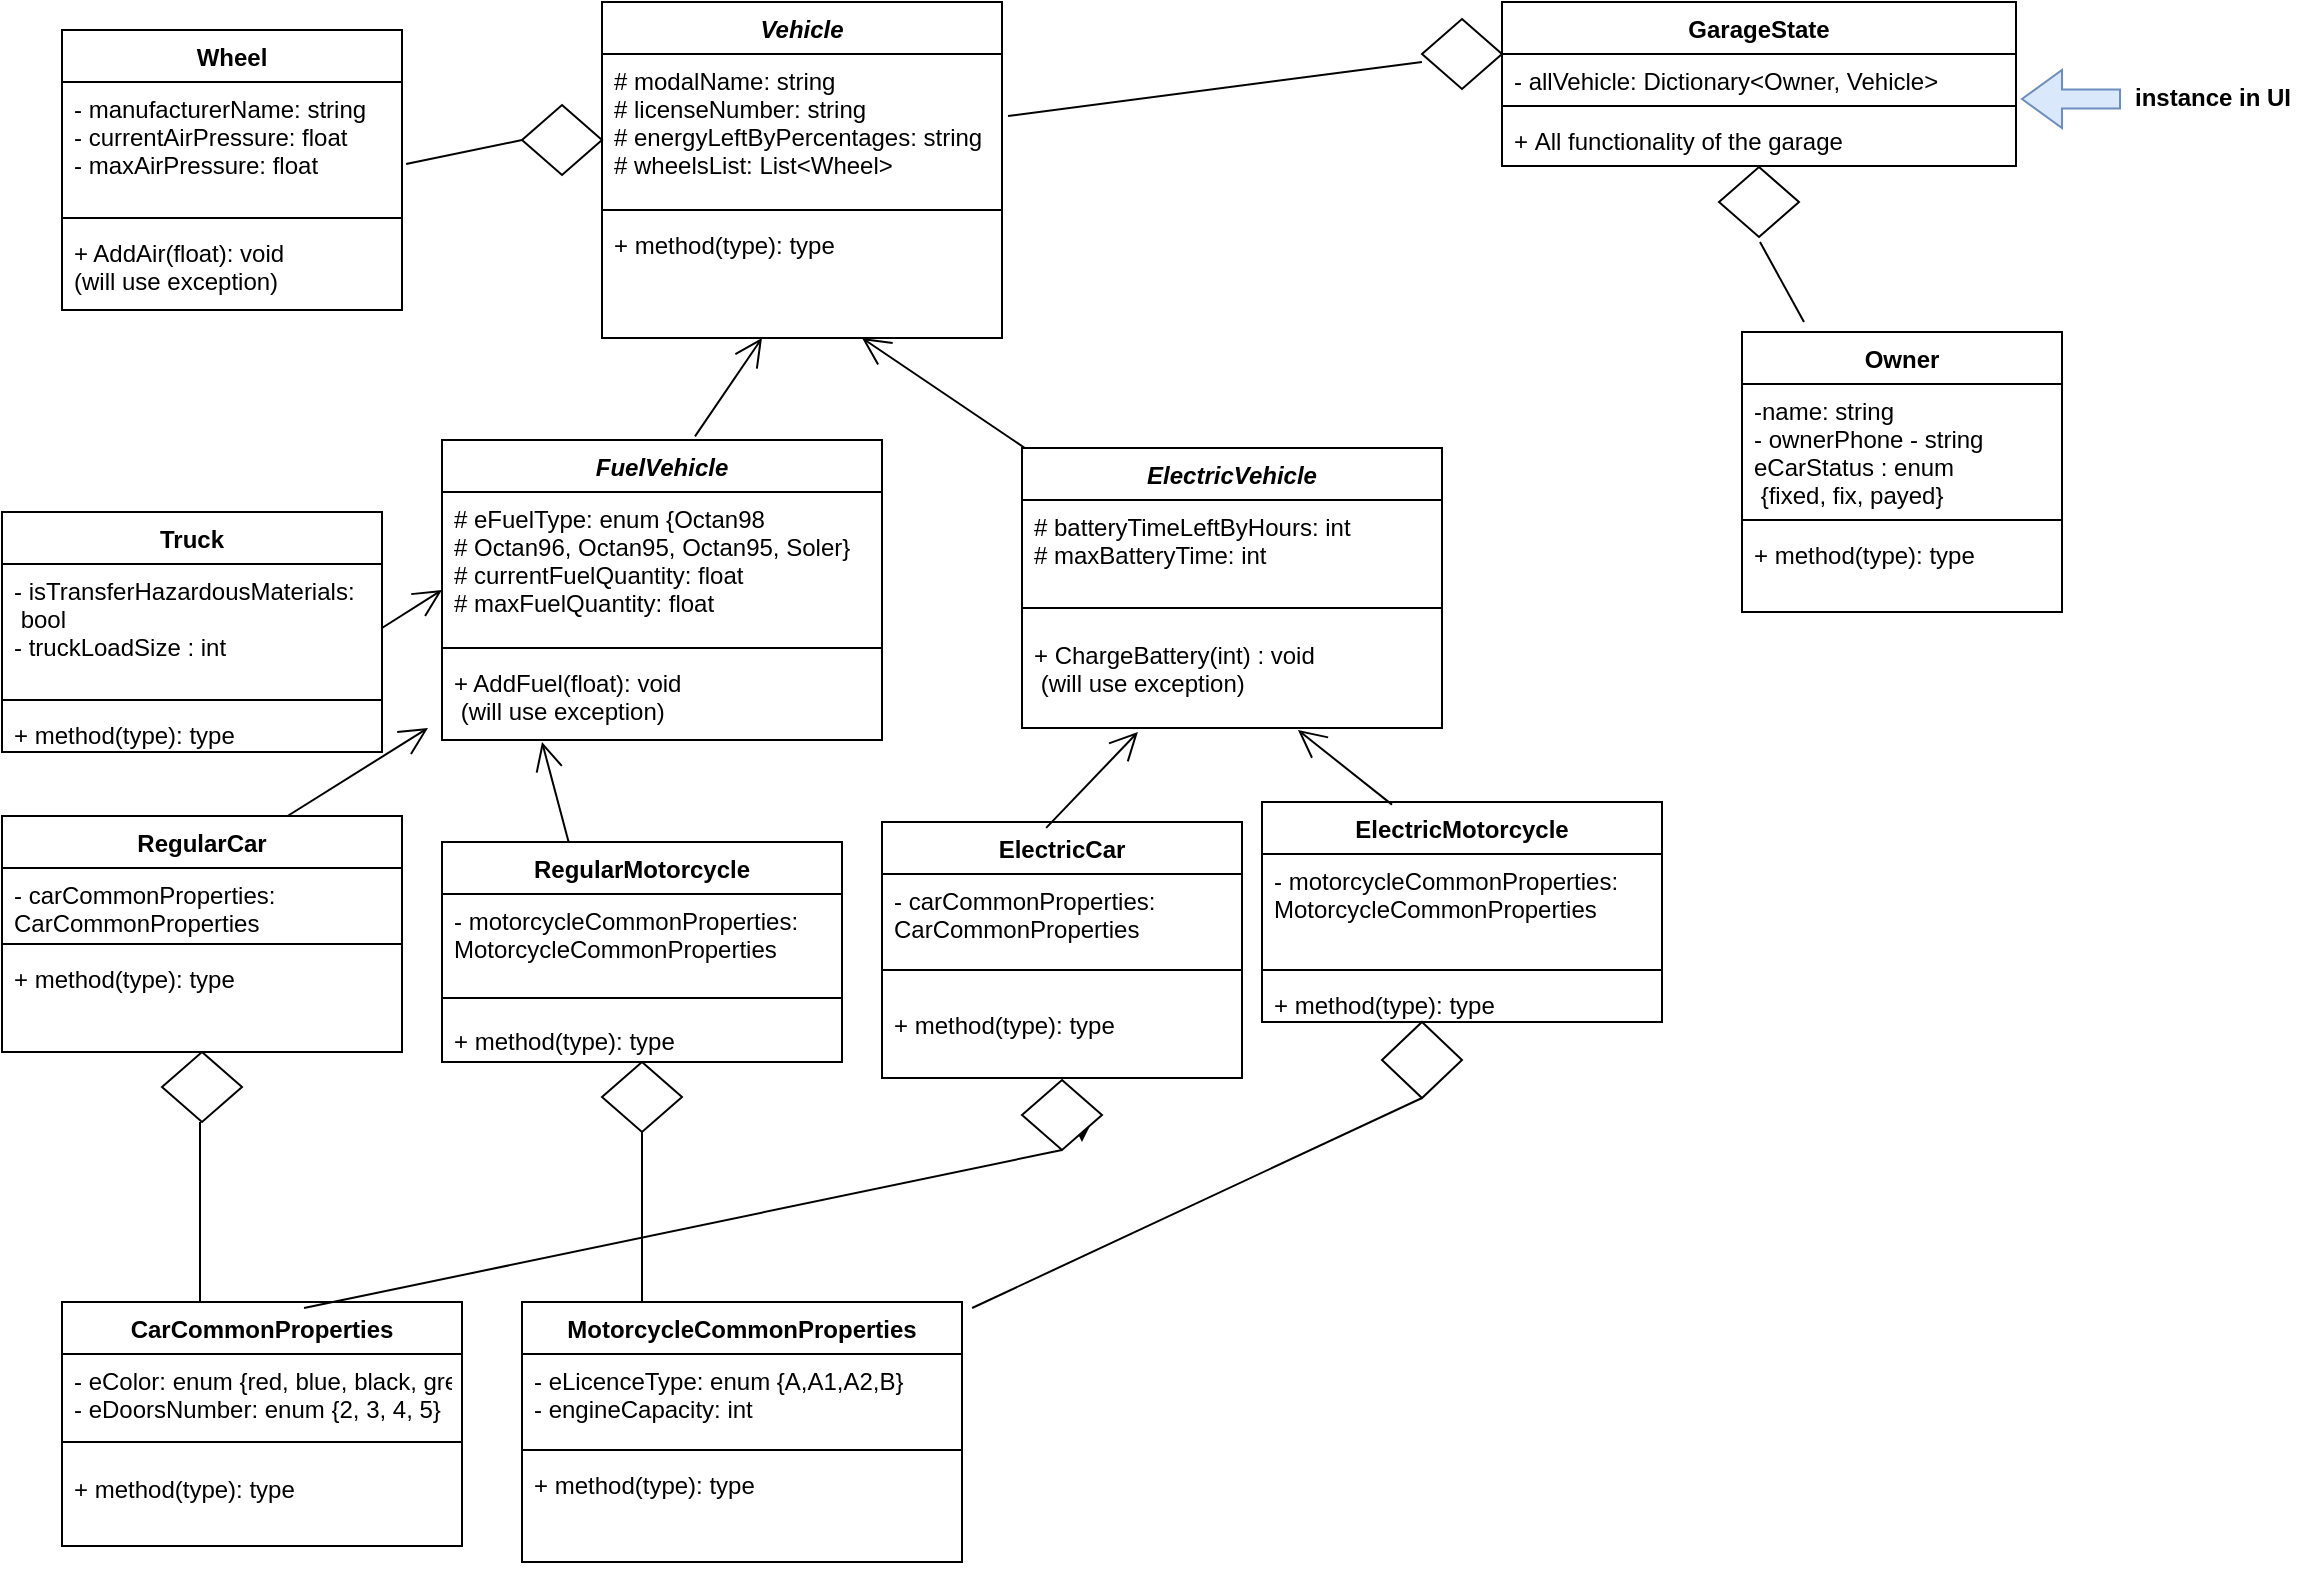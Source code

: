 <mxfile version="10.6.7" type="device"><diagram id="A6YAX1oIDWfggqIaogBl" name="Page-1"><mxGraphModel dx="840" dy="484" grid="1" gridSize="10" guides="1" tooltips="1" connect="1" arrows="1" fold="1" page="1" pageScale="1" pageWidth="1169" pageHeight="1654" math="0" shadow="0"><root><mxCell id="0"/><mxCell id="1" parent="0"/><mxCell id="DMLT6lTGCrtqlt_6MZUt-1" value="Vehicle" style="swimlane;fontStyle=3;align=center;verticalAlign=top;childLayout=stackLayout;horizontal=1;startSize=26;horizontalStack=0;resizeParent=1;resizeParentMax=0;resizeLast=0;collapsible=1;marginBottom=0;" vertex="1" parent="1"><mxGeometry x="300" y="10" width="200" height="168" as="geometry"/></mxCell><mxCell id="DMLT6lTGCrtqlt_6MZUt-2" value="# modalName: string&#10;# licenseNumber: string&#10;# energyLeftByPercentages: string&#10;# wheelsList: List&lt;Wheel&gt;&#10;&#10;" style="text;strokeColor=none;fillColor=none;align=left;verticalAlign=top;spacingLeft=4;spacingRight=4;overflow=hidden;rotatable=0;points=[[0,0.5],[1,0.5]];portConstraint=eastwest;" vertex="1" parent="DMLT6lTGCrtqlt_6MZUt-1"><mxGeometry y="26" width="200" height="74" as="geometry"/></mxCell><mxCell id="DMLT6lTGCrtqlt_6MZUt-3" value="" style="line;strokeWidth=1;fillColor=none;align=left;verticalAlign=middle;spacingTop=-1;spacingLeft=3;spacingRight=3;rotatable=0;labelPosition=right;points=[];portConstraint=eastwest;" vertex="1" parent="DMLT6lTGCrtqlt_6MZUt-1"><mxGeometry y="100" width="200" height="8" as="geometry"/></mxCell><mxCell id="DMLT6lTGCrtqlt_6MZUt-4" value="+ method(type): type" style="text;strokeColor=none;fillColor=none;align=left;verticalAlign=top;spacingLeft=4;spacingRight=4;overflow=hidden;rotatable=0;points=[[0,0.5],[1,0.5]];portConstraint=eastwest;" vertex="1" parent="DMLT6lTGCrtqlt_6MZUt-1"><mxGeometry y="108" width="200" height="60" as="geometry"/></mxCell><mxCell id="DMLT6lTGCrtqlt_6MZUt-5" value="" style="endArrow=open;endFill=1;endSize=12;html=1;exitX=0.575;exitY=-0.012;exitDx=0;exitDy=0;exitPerimeter=0;" edge="1" parent="1" source="DMLT6lTGCrtqlt_6MZUt-6"><mxGeometry width="160" relative="1" as="geometry"><mxPoint x="260" y="280" as="sourcePoint"/><mxPoint x="380" y="178" as="targetPoint"/><Array as="points"/></mxGeometry></mxCell><mxCell id="DMLT6lTGCrtqlt_6MZUt-6" value="FuelVehicle" style="swimlane;fontStyle=3;align=center;verticalAlign=top;childLayout=stackLayout;horizontal=1;startSize=26;horizontalStack=0;resizeParent=1;resizeParentMax=0;resizeLast=0;collapsible=1;marginBottom=0;" vertex="1" parent="1"><mxGeometry x="220" y="229" width="220" height="150" as="geometry"/></mxCell><mxCell id="DMLT6lTGCrtqlt_6MZUt-7" value="# eFuelType: enum {Octan98&#10;# Octan96, Octan95, Octan95, Soler}&#10;# currentFuelQuantity: float&#10;# maxFuelQuantity: float&#10;&#10;" style="text;strokeColor=none;fillColor=none;align=left;verticalAlign=top;spacingLeft=4;spacingRight=4;overflow=hidden;rotatable=0;points=[[0,0.5],[1,0.5]];portConstraint=eastwest;" vertex="1" parent="DMLT6lTGCrtqlt_6MZUt-6"><mxGeometry y="26" width="220" height="74" as="geometry"/></mxCell><mxCell id="DMLT6lTGCrtqlt_6MZUt-8" value="" style="line;strokeWidth=1;fillColor=none;align=left;verticalAlign=middle;spacingTop=-1;spacingLeft=3;spacingRight=3;rotatable=0;labelPosition=right;points=[];portConstraint=eastwest;" vertex="1" parent="DMLT6lTGCrtqlt_6MZUt-6"><mxGeometry y="100" width="220" height="8" as="geometry"/></mxCell><mxCell id="DMLT6lTGCrtqlt_6MZUt-9" value="+ AddFuel(float): void&#10; (will use exception)" style="text;strokeColor=none;fillColor=none;align=left;verticalAlign=top;spacingLeft=4;spacingRight=4;overflow=hidden;rotatable=0;points=[[0,0.5],[1,0.5]];portConstraint=eastwest;" vertex="1" parent="DMLT6lTGCrtqlt_6MZUt-6"><mxGeometry y="108" width="220" height="42" as="geometry"/></mxCell><mxCell id="DMLT6lTGCrtqlt_6MZUt-10" value="" style="endArrow=open;endFill=1;endSize=12;html=1;" edge="1" parent="1" source="DMLT6lTGCrtqlt_6MZUt-11"><mxGeometry width="160" relative="1" as="geometry"><mxPoint x="520" y="280" as="sourcePoint"/><mxPoint x="430" y="178" as="targetPoint"/><Array as="points"/></mxGeometry></mxCell><mxCell id="DMLT6lTGCrtqlt_6MZUt-11" value="ElectricVehicle" style="swimlane;fontStyle=3;align=center;verticalAlign=top;childLayout=stackLayout;horizontal=1;startSize=26;horizontalStack=0;resizeParent=1;resizeParentMax=0;resizeLast=0;collapsible=1;marginBottom=0;" vertex="1" parent="1"><mxGeometry x="510" y="233" width="210" height="140" as="geometry"/></mxCell><mxCell id="DMLT6lTGCrtqlt_6MZUt-12" value="# batteryTimeLeftByHours: int&#10;# maxBatteryTime: int&#10;&#10;" style="text;strokeColor=none;fillColor=none;align=left;verticalAlign=top;spacingLeft=4;spacingRight=4;overflow=hidden;rotatable=0;points=[[0,0.5],[1,0.5]];portConstraint=eastwest;" vertex="1" parent="DMLT6lTGCrtqlt_6MZUt-11"><mxGeometry y="26" width="210" height="44" as="geometry"/></mxCell><mxCell id="DMLT6lTGCrtqlt_6MZUt-13" value="" style="line;strokeWidth=1;fillColor=none;align=left;verticalAlign=middle;spacingTop=-1;spacingLeft=3;spacingRight=3;rotatable=0;labelPosition=right;points=[];portConstraint=eastwest;" vertex="1" parent="DMLT6lTGCrtqlt_6MZUt-11"><mxGeometry y="70" width="210" height="20" as="geometry"/></mxCell><mxCell id="DMLT6lTGCrtqlt_6MZUt-14" value="+ ChargeBattery(int) : void&#10; (will use exception)&#10;" style="text;strokeColor=none;fillColor=none;align=left;verticalAlign=top;spacingLeft=4;spacingRight=4;overflow=hidden;rotatable=0;points=[[0,0.5],[1,0.5]];portConstraint=eastwest;" vertex="1" parent="DMLT6lTGCrtqlt_6MZUt-11"><mxGeometry y="90" width="210" height="50" as="geometry"/></mxCell><mxCell id="DMLT6lTGCrtqlt_6MZUt-17" value="" style="endArrow=open;endFill=1;endSize=12;html=1;" edge="1" parent="1"><mxGeometry width="160" relative="1" as="geometry"><mxPoint x="138" y="420" as="sourcePoint"/><mxPoint x="213" y="373" as="targetPoint"/><Array as="points"/></mxGeometry></mxCell><mxCell id="DMLT6lTGCrtqlt_6MZUt-22" style="edgeStyle=orthogonalEdgeStyle;rounded=0;orthogonalLoop=1;jettySize=auto;html=1;exitX=0.75;exitY=0;exitDx=0;exitDy=0;" edge="1" parent="1" source="DMLT6lTGCrtqlt_6MZUt-18"><mxGeometry relative="1" as="geometry"><mxPoint x="160" y="430" as="targetPoint"/></mxGeometry></mxCell><mxCell id="DMLT6lTGCrtqlt_6MZUt-18" value="RegularCar" style="swimlane;fontStyle=1;align=center;verticalAlign=top;childLayout=stackLayout;horizontal=1;startSize=26;horizontalStack=0;resizeParent=1;resizeParentMax=0;resizeLast=0;collapsible=1;marginBottom=0;" vertex="1" parent="1"><mxGeometry y="417" width="200" height="118" as="geometry"/></mxCell><mxCell id="DMLT6lTGCrtqlt_6MZUt-19" value="- carCommonProperties: &#10;CarCommonProperties&#10;&#10;" style="text;strokeColor=none;fillColor=none;align=left;verticalAlign=top;spacingLeft=4;spacingRight=4;overflow=hidden;rotatable=0;points=[[0,0.5],[1,0.5]];portConstraint=eastwest;" vertex="1" parent="DMLT6lTGCrtqlt_6MZUt-18"><mxGeometry y="26" width="200" height="34" as="geometry"/></mxCell><mxCell id="DMLT6lTGCrtqlt_6MZUt-20" value="" style="line;strokeWidth=1;fillColor=none;align=left;verticalAlign=middle;spacingTop=-1;spacingLeft=3;spacingRight=3;rotatable=0;labelPosition=right;points=[];portConstraint=eastwest;" vertex="1" parent="DMLT6lTGCrtqlt_6MZUt-18"><mxGeometry y="60" width="200" height="8" as="geometry"/></mxCell><mxCell id="DMLT6lTGCrtqlt_6MZUt-21" value="+ method(type): type" style="text;strokeColor=none;fillColor=none;align=left;verticalAlign=top;spacingLeft=4;spacingRight=4;overflow=hidden;rotatable=0;points=[[0,0.5],[1,0.5]];portConstraint=eastwest;" vertex="1" parent="DMLT6lTGCrtqlt_6MZUt-18"><mxGeometry y="68" width="200" height="50" as="geometry"/></mxCell><mxCell id="DMLT6lTGCrtqlt_6MZUt-23" value="" style="endArrow=open;endFill=1;endSize=12;html=1;exitX=0.325;exitY=0.058;exitDx=0;exitDy=0;exitPerimeter=0;" edge="1" parent="1" source="DMLT6lTGCrtqlt_6MZUt-29"><mxGeometry width="160" relative="1" as="geometry"><mxPoint x="269" y="420" as="sourcePoint"/><mxPoint x="270" y="380" as="targetPoint"/><Array as="points"/></mxGeometry></mxCell><mxCell id="DMLT6lTGCrtqlt_6MZUt-24" value="Truck" style="swimlane;fontStyle=1;align=center;verticalAlign=top;childLayout=stackLayout;horizontal=1;startSize=26;horizontalStack=0;resizeParent=1;resizeParentMax=0;resizeLast=0;collapsible=1;marginBottom=0;" vertex="1" parent="1"><mxGeometry y="265" width="190" height="120" as="geometry"/></mxCell><mxCell id="DMLT6lTGCrtqlt_6MZUt-25" value="- isTransferHazardousMaterials:&#10; bool&#10;- truckLoadSize : int " style="text;strokeColor=none;fillColor=none;align=left;verticalAlign=top;spacingLeft=4;spacingRight=4;overflow=hidden;rotatable=0;points=[[0,0.5],[1,0.5]];portConstraint=eastwest;" vertex="1" parent="DMLT6lTGCrtqlt_6MZUt-24"><mxGeometry y="26" width="190" height="64" as="geometry"/></mxCell><mxCell id="DMLT6lTGCrtqlt_6MZUt-26" value="" style="line;strokeWidth=1;fillColor=none;align=left;verticalAlign=middle;spacingTop=-1;spacingLeft=3;spacingRight=3;rotatable=0;labelPosition=right;points=[];portConstraint=eastwest;" vertex="1" parent="DMLT6lTGCrtqlt_6MZUt-24"><mxGeometry y="90" width="190" height="8" as="geometry"/></mxCell><mxCell id="DMLT6lTGCrtqlt_6MZUt-27" value="+ method(type): type" style="text;strokeColor=none;fillColor=none;align=left;verticalAlign=top;spacingLeft=4;spacingRight=4;overflow=hidden;rotatable=0;points=[[0,0.5],[1,0.5]];portConstraint=eastwest;" vertex="1" parent="DMLT6lTGCrtqlt_6MZUt-24"><mxGeometry y="98" width="190" height="22" as="geometry"/></mxCell><mxCell id="DMLT6lTGCrtqlt_6MZUt-28" value="" style="endArrow=open;endFill=1;endSize=12;html=1;entryX=0;entryY=0.5;entryDx=0;entryDy=0;exitX=1;exitY=0.5;exitDx=0;exitDy=0;" edge="1" parent="1" source="DMLT6lTGCrtqlt_6MZUt-25" target="DMLT6lTGCrtqlt_6MZUt-6"><mxGeometry width="160" relative="1" as="geometry"><mxPoint x="100" y="265" as="sourcePoint"/><mxPoint x="379" y="374" as="targetPoint"/><Array as="points"/></mxGeometry></mxCell><mxCell id="DMLT6lTGCrtqlt_6MZUt-29" value="RegularMotorcycle" style="swimlane;fontStyle=1;align=center;verticalAlign=top;childLayout=stackLayout;horizontal=1;startSize=26;horizontalStack=0;resizeParent=1;resizeParentMax=0;resizeLast=0;collapsible=1;marginBottom=0;" vertex="1" parent="1"><mxGeometry x="220" y="430" width="200" height="110" as="geometry"/></mxCell><mxCell id="DMLT6lTGCrtqlt_6MZUt-30" value="- motorcycleCommonProperties: &#10;MotorcycleCommonProperties&#10;" style="text;strokeColor=none;fillColor=none;align=left;verticalAlign=top;spacingLeft=4;spacingRight=4;overflow=hidden;rotatable=0;points=[[0,0.5],[1,0.5]];portConstraint=eastwest;" vertex="1" parent="DMLT6lTGCrtqlt_6MZUt-29"><mxGeometry y="26" width="200" height="44" as="geometry"/></mxCell><mxCell id="DMLT6lTGCrtqlt_6MZUt-31" value="" style="line;strokeWidth=1;fillColor=none;align=left;verticalAlign=middle;spacingTop=-1;spacingLeft=3;spacingRight=3;rotatable=0;labelPosition=right;points=[];portConstraint=eastwest;" vertex="1" parent="DMLT6lTGCrtqlt_6MZUt-29"><mxGeometry y="70" width="200" height="16" as="geometry"/></mxCell><mxCell id="DMLT6lTGCrtqlt_6MZUt-32" value="+ method(type): type" style="text;strokeColor=none;fillColor=none;align=left;verticalAlign=top;spacingLeft=4;spacingRight=4;overflow=hidden;rotatable=0;points=[[0,0.5],[1,0.5]];portConstraint=eastwest;" vertex="1" parent="DMLT6lTGCrtqlt_6MZUt-29"><mxGeometry y="86" width="200" height="24" as="geometry"/></mxCell><mxCell id="DMLT6lTGCrtqlt_6MZUt-34" value="" style="rhombus;whiteSpace=wrap;html=1;" vertex="1" parent="1"><mxGeometry x="80" y="535" width="40" height="35" as="geometry"/></mxCell><mxCell id="DMLT6lTGCrtqlt_6MZUt-37" value="" style="rhombus;whiteSpace=wrap;html=1;" vertex="1" parent="1"><mxGeometry x="300" y="540" width="40" height="35" as="geometry"/></mxCell><mxCell id="DMLT6lTGCrtqlt_6MZUt-38" value="" style="endArrow=none;html=1;" edge="1" parent="1"><mxGeometry width="50" height="50" relative="1" as="geometry"><mxPoint x="99" y="660" as="sourcePoint"/><mxPoint x="99" y="570" as="targetPoint"/><Array as="points"><mxPoint x="99" y="630"/></Array></mxGeometry></mxCell><mxCell id="DMLT6lTGCrtqlt_6MZUt-39" value="" style="endArrow=none;html=1;" edge="1" parent="1"><mxGeometry width="50" height="50" relative="1" as="geometry"><mxPoint x="320" y="665" as="sourcePoint"/><mxPoint x="320" y="575" as="targetPoint"/><Array as="points"><mxPoint x="320" y="635"/></Array></mxGeometry></mxCell><mxCell id="DMLT6lTGCrtqlt_6MZUt-40" value="CarCommonProperties" style="swimlane;fontStyle=1;align=center;verticalAlign=top;childLayout=stackLayout;horizontal=1;startSize=26;horizontalStack=0;resizeParent=1;resizeParentMax=0;resizeLast=0;collapsible=1;marginBottom=0;" vertex="1" parent="1"><mxGeometry x="30" y="660" width="200" height="122" as="geometry"/></mxCell><mxCell id="DMLT6lTGCrtqlt_6MZUt-41" value="- eColor: enum {red, blue, black, grey}}&#10;- eDoorsNumber: enum {2, 3, 4, 5}&#10;" style="text;strokeColor=none;fillColor=none;align=left;verticalAlign=top;spacingLeft=4;spacingRight=4;overflow=hidden;rotatable=0;points=[[0,0.5],[1,0.5]];portConstraint=eastwest;" vertex="1" parent="DMLT6lTGCrtqlt_6MZUt-40"><mxGeometry y="26" width="200" height="34" as="geometry"/></mxCell><mxCell id="DMLT6lTGCrtqlt_6MZUt-42" value="" style="line;strokeWidth=1;fillColor=none;align=left;verticalAlign=middle;spacingTop=-1;spacingLeft=3;spacingRight=3;rotatable=0;labelPosition=right;points=[];portConstraint=eastwest;" vertex="1" parent="DMLT6lTGCrtqlt_6MZUt-40"><mxGeometry y="60" width="200" height="20" as="geometry"/></mxCell><mxCell id="DMLT6lTGCrtqlt_6MZUt-43" value="+ method(type): type" style="text;strokeColor=none;fillColor=none;align=left;verticalAlign=top;spacingLeft=4;spacingRight=4;overflow=hidden;rotatable=0;points=[[0,0.5],[1,0.5]];portConstraint=eastwest;" vertex="1" parent="DMLT6lTGCrtqlt_6MZUt-40"><mxGeometry y="80" width="200" height="42" as="geometry"/></mxCell><mxCell id="DMLT6lTGCrtqlt_6MZUt-44" value="MotorcycleCommonProperties" style="swimlane;fontStyle=1;align=center;verticalAlign=top;childLayout=stackLayout;horizontal=1;startSize=26;horizontalStack=0;resizeParent=1;resizeParentMax=0;resizeLast=0;collapsible=1;marginBottom=0;" vertex="1" parent="1"><mxGeometry x="260" y="660" width="220" height="130" as="geometry"/></mxCell><mxCell id="DMLT6lTGCrtqlt_6MZUt-45" value="- eLicenceType: enum {A,A1,A2,B}&#10;- engineCapacity: int&#10;&#10;" style="text;strokeColor=none;fillColor=none;align=left;verticalAlign=top;spacingLeft=4;spacingRight=4;overflow=hidden;rotatable=0;points=[[0,0.5],[1,0.5]];portConstraint=eastwest;" vertex="1" parent="DMLT6lTGCrtqlt_6MZUt-44"><mxGeometry y="26" width="220" height="44" as="geometry"/></mxCell><mxCell id="DMLT6lTGCrtqlt_6MZUt-46" value="" style="line;strokeWidth=1;fillColor=none;align=left;verticalAlign=middle;spacingTop=-1;spacingLeft=3;spacingRight=3;rotatable=0;labelPosition=right;points=[];portConstraint=eastwest;" vertex="1" parent="DMLT6lTGCrtqlt_6MZUt-44"><mxGeometry y="70" width="220" height="8" as="geometry"/></mxCell><mxCell id="DMLT6lTGCrtqlt_6MZUt-47" value="+ method(type): type" style="text;strokeColor=none;fillColor=none;align=left;verticalAlign=top;spacingLeft=4;spacingRight=4;overflow=hidden;rotatable=0;points=[[0,0.5],[1,0.5]];portConstraint=eastwest;" vertex="1" parent="DMLT6lTGCrtqlt_6MZUt-44"><mxGeometry y="78" width="220" height="52" as="geometry"/></mxCell><mxCell id="DMLT6lTGCrtqlt_6MZUt-48" value="ElectricCar" style="swimlane;fontStyle=1;align=center;verticalAlign=top;childLayout=stackLayout;horizontal=1;startSize=26;horizontalStack=0;resizeParent=1;resizeParentMax=0;resizeLast=0;collapsible=1;marginBottom=0;" vertex="1" parent="1"><mxGeometry x="440" y="420" width="180" height="128" as="geometry"/></mxCell><mxCell id="DMLT6lTGCrtqlt_6MZUt-49" value="- carCommonProperties: &#10;CarCommonProperties&#10;" style="text;strokeColor=none;fillColor=none;align=left;verticalAlign=top;spacingLeft=4;spacingRight=4;overflow=hidden;rotatable=0;points=[[0,0.5],[1,0.5]];portConstraint=eastwest;" vertex="1" parent="DMLT6lTGCrtqlt_6MZUt-48"><mxGeometry y="26" width="180" height="34" as="geometry"/></mxCell><mxCell id="DMLT6lTGCrtqlt_6MZUt-50" value="" style="line;strokeWidth=1;fillColor=none;align=left;verticalAlign=middle;spacingTop=-1;spacingLeft=3;spacingRight=3;rotatable=0;labelPosition=right;points=[];portConstraint=eastwest;" vertex="1" parent="DMLT6lTGCrtqlt_6MZUt-48"><mxGeometry y="60" width="180" height="28" as="geometry"/></mxCell><mxCell id="DMLT6lTGCrtqlt_6MZUt-51" value="+ method(type): type" style="text;strokeColor=none;fillColor=none;align=left;verticalAlign=top;spacingLeft=4;spacingRight=4;overflow=hidden;rotatable=0;points=[[0,0.5],[1,0.5]];portConstraint=eastwest;" vertex="1" parent="DMLT6lTGCrtqlt_6MZUt-48"><mxGeometry y="88" width="180" height="40" as="geometry"/></mxCell><mxCell id="DMLT6lTGCrtqlt_6MZUt-52" value="ElectricMotorcycle" style="swimlane;fontStyle=1;align=center;verticalAlign=top;childLayout=stackLayout;horizontal=1;startSize=26;horizontalStack=0;resizeParent=1;resizeParentMax=0;resizeLast=0;collapsible=1;marginBottom=0;" vertex="1" parent="1"><mxGeometry x="630" y="410" width="200" height="110" as="geometry"/></mxCell><mxCell id="DMLT6lTGCrtqlt_6MZUt-53" value="- motorcycleCommonProperties: &#10;MotorcycleCommonProperties&#10;&#10;" style="text;strokeColor=none;fillColor=none;align=left;verticalAlign=top;spacingLeft=4;spacingRight=4;overflow=hidden;rotatable=0;points=[[0,0.5],[1,0.5]];portConstraint=eastwest;" vertex="1" parent="DMLT6lTGCrtqlt_6MZUt-52"><mxGeometry y="26" width="200" height="54" as="geometry"/></mxCell><mxCell id="DMLT6lTGCrtqlt_6MZUt-54" value="" style="line;strokeWidth=1;fillColor=none;align=left;verticalAlign=middle;spacingTop=-1;spacingLeft=3;spacingRight=3;rotatable=0;labelPosition=right;points=[];portConstraint=eastwest;" vertex="1" parent="DMLT6lTGCrtqlt_6MZUt-52"><mxGeometry y="80" width="200" height="8" as="geometry"/></mxCell><mxCell id="DMLT6lTGCrtqlt_6MZUt-55" value="+ method(type): type" style="text;strokeColor=none;fillColor=none;align=left;verticalAlign=top;spacingLeft=4;spacingRight=4;overflow=hidden;rotatable=0;points=[[0,0.5],[1,0.5]];portConstraint=eastwest;" vertex="1" parent="DMLT6lTGCrtqlt_6MZUt-52"><mxGeometry y="88" width="200" height="22" as="geometry"/></mxCell><mxCell id="DMLT6lTGCrtqlt_6MZUt-57" value="" style="endArrow=open;endFill=1;endSize=12;html=1;exitX=0.325;exitY=0.012;exitDx=0;exitDy=0;exitPerimeter=0;entryX=0.657;entryY=1.02;entryDx=0;entryDy=0;entryPerimeter=0;" edge="1" parent="1" source="DMLT6lTGCrtqlt_6MZUt-52" target="DMLT6lTGCrtqlt_6MZUt-14"><mxGeometry width="160" relative="1" as="geometry"><mxPoint x="630" y="445" as="sourcePoint"/><mxPoint x="707" y="368" as="targetPoint"/><Array as="points"/></mxGeometry></mxCell><mxCell id="DMLT6lTGCrtqlt_6MZUt-56" value="" style="endArrow=open;endFill=1;endSize=12;html=1;exitX=0.456;exitY=0.023;exitDx=0;exitDy=0;exitPerimeter=0;entryX=0.276;entryY=1.04;entryDx=0;entryDy=0;entryPerimeter=0;" edge="1" parent="1" source="DMLT6lTGCrtqlt_6MZUt-48" target="DMLT6lTGCrtqlt_6MZUt-14"><mxGeometry width="160" relative="1" as="geometry"><mxPoint x="530" y="417" as="sourcePoint"/><mxPoint x="605" y="370" as="targetPoint"/><Array as="points"/></mxGeometry></mxCell><mxCell id="DMLT6lTGCrtqlt_6MZUt-63" style="edgeStyle=orthogonalEdgeStyle;rounded=0;orthogonalLoop=1;jettySize=auto;html=1;exitX=1;exitY=1;exitDx=0;exitDy=0;" edge="1" parent="1" source="DMLT6lTGCrtqlt_6MZUt-58"><mxGeometry relative="1" as="geometry"><mxPoint x="540" y="580" as="targetPoint"/></mxGeometry></mxCell><mxCell id="DMLT6lTGCrtqlt_6MZUt-58" value="" style="rhombus;whiteSpace=wrap;html=1;" vertex="1" parent="1"><mxGeometry x="510" y="549" width="40" height="35" as="geometry"/></mxCell><mxCell id="DMLT6lTGCrtqlt_6MZUt-59" value="" style="rhombus;whiteSpace=wrap;html=1;" vertex="1" parent="1"><mxGeometry x="690" y="520" width="40" height="38" as="geometry"/></mxCell><mxCell id="DMLT6lTGCrtqlt_6MZUt-60" value="" style="endArrow=none;html=1;entryX=0.5;entryY=1;entryDx=0;entryDy=0;exitX=0.605;exitY=0.025;exitDx=0;exitDy=0;exitPerimeter=0;" edge="1" parent="1" source="DMLT6lTGCrtqlt_6MZUt-40" target="DMLT6lTGCrtqlt_6MZUt-58"><mxGeometry width="50" height="50" relative="1" as="geometry"><mxPoint x="389" y="660" as="sourcePoint"/><mxPoint x="530" y="570" as="targetPoint"/><Array as="points"/></mxGeometry></mxCell><mxCell id="DMLT6lTGCrtqlt_6MZUt-61" value="" style="endArrow=none;html=1;exitX=1.023;exitY=0.023;exitDx=0;exitDy=0;exitPerimeter=0;entryX=0.5;entryY=1;entryDx=0;entryDy=0;" edge="1" parent="1" source="DMLT6lTGCrtqlt_6MZUt-44" target="DMLT6lTGCrtqlt_6MZUt-59"><mxGeometry width="50" height="50" relative="1" as="geometry"><mxPoint x="709" y="656" as="sourcePoint"/><mxPoint x="709" y="566" as="targetPoint"/><Array as="points"/></mxGeometry></mxCell><mxCell id="DMLT6lTGCrtqlt_6MZUt-64" value="Wheel" style="swimlane;fontStyle=1;align=center;verticalAlign=top;childLayout=stackLayout;horizontal=1;startSize=26;horizontalStack=0;resizeParent=1;resizeParentMax=0;resizeLast=0;collapsible=1;marginBottom=0;" vertex="1" parent="1"><mxGeometry x="30" y="24" width="170" height="140" as="geometry"/></mxCell><mxCell id="DMLT6lTGCrtqlt_6MZUt-65" value="- manufacturerName: string&#10;- currentAirPressure: float&#10;- maxAirPressure: float&#10;&#10;&#10;&#10;" style="text;strokeColor=none;fillColor=none;align=left;verticalAlign=top;spacingLeft=4;spacingRight=4;overflow=hidden;rotatable=0;points=[[0,0.5],[1,0.5]];portConstraint=eastwest;" vertex="1" parent="DMLT6lTGCrtqlt_6MZUt-64"><mxGeometry y="26" width="170" height="64" as="geometry"/></mxCell><mxCell id="DMLT6lTGCrtqlt_6MZUt-66" value="" style="line;strokeWidth=1;fillColor=none;align=left;verticalAlign=middle;spacingTop=-1;spacingLeft=3;spacingRight=3;rotatable=0;labelPosition=right;points=[];portConstraint=eastwest;" vertex="1" parent="DMLT6lTGCrtqlt_6MZUt-64"><mxGeometry y="90" width="170" height="8" as="geometry"/></mxCell><mxCell id="DMLT6lTGCrtqlt_6MZUt-67" value="+ AddAir(float): void &#10;(will use exception)" style="text;strokeColor=none;fillColor=none;align=left;verticalAlign=top;spacingLeft=4;spacingRight=4;overflow=hidden;rotatable=0;points=[[0,0.5],[1,0.5]];portConstraint=eastwest;" vertex="1" parent="DMLT6lTGCrtqlt_6MZUt-64"><mxGeometry y="98" width="170" height="42" as="geometry"/></mxCell><mxCell id="DMLT6lTGCrtqlt_6MZUt-68" value="" style="rhombus;whiteSpace=wrap;html=1;" vertex="1" parent="1"><mxGeometry x="260" y="61.5" width="40" height="35" as="geometry"/></mxCell><mxCell id="DMLT6lTGCrtqlt_6MZUt-69" value="" style="endArrow=none;html=1;exitX=1.012;exitY=0.641;exitDx=0;exitDy=0;exitPerimeter=0;entryX=0;entryY=0.5;entryDx=0;entryDy=0;" edge="1" parent="1" source="DMLT6lTGCrtqlt_6MZUt-65" target="DMLT6lTGCrtqlt_6MZUt-68"><mxGeometry width="50" height="50" relative="1" as="geometry"><mxPoint x="210" y="110" as="sourcePoint"/><mxPoint x="260" y="60" as="targetPoint"/></mxGeometry></mxCell><mxCell id="DMLT6lTGCrtqlt_6MZUt-70" value="GarageState" style="swimlane;fontStyle=1;align=center;verticalAlign=top;childLayout=stackLayout;horizontal=1;startSize=26;horizontalStack=0;resizeParent=1;resizeParentMax=0;resizeLast=0;collapsible=1;marginBottom=0;" vertex="1" parent="1"><mxGeometry x="750" y="10" width="257" height="82" as="geometry"/></mxCell><mxCell id="DMLT6lTGCrtqlt_6MZUt-71" value="- allVehicle: Dictionary&lt;Owner, Vehicle&gt;" style="text;strokeColor=none;fillColor=none;align=left;verticalAlign=top;spacingLeft=4;spacingRight=4;overflow=hidden;rotatable=0;points=[[0,0.5],[1,0.5]];portConstraint=eastwest;" vertex="1" parent="DMLT6lTGCrtqlt_6MZUt-70"><mxGeometry y="26" width="257" height="22" as="geometry"/></mxCell><mxCell id="DMLT6lTGCrtqlt_6MZUt-72" value="" style="line;strokeWidth=1;fillColor=none;align=left;verticalAlign=middle;spacingTop=-1;spacingLeft=3;spacingRight=3;rotatable=0;labelPosition=right;points=[];portConstraint=eastwest;" vertex="1" parent="DMLT6lTGCrtqlt_6MZUt-70"><mxGeometry y="48" width="257" height="8" as="geometry"/></mxCell><mxCell id="DMLT6lTGCrtqlt_6MZUt-73" value="+ All functionality of the garage" style="text;strokeColor=none;fillColor=none;align=left;verticalAlign=top;spacingLeft=4;spacingRight=4;overflow=hidden;rotatable=0;points=[[0,0.5],[1,0.5]];portConstraint=eastwest;" vertex="1" parent="DMLT6lTGCrtqlt_6MZUt-70"><mxGeometry y="56" width="257" height="26" as="geometry"/></mxCell><mxCell id="DMLT6lTGCrtqlt_6MZUt-74" value="" style="rhombus;whiteSpace=wrap;html=1;" vertex="1" parent="1"><mxGeometry x="710" y="18.5" width="40" height="35" as="geometry"/></mxCell><mxCell id="DMLT6lTGCrtqlt_6MZUt-75" value="" style="endArrow=none;html=1;exitX=1.015;exitY=0.419;exitDx=0;exitDy=0;exitPerimeter=0;" edge="1" parent="1" source="DMLT6lTGCrtqlt_6MZUt-2"><mxGeometry width="50" height="50" relative="1" as="geometry"><mxPoint x="652" y="42" as="sourcePoint"/><mxPoint x="710" y="40" as="targetPoint"/></mxGeometry></mxCell><mxCell id="DMLT6lTGCrtqlt_6MZUt-76" value="Owner" style="swimlane;fontStyle=1;align=center;verticalAlign=top;childLayout=stackLayout;horizontal=1;startSize=26;horizontalStack=0;resizeParent=1;resizeParentMax=0;resizeLast=0;collapsible=1;marginBottom=0;" vertex="1" parent="1"><mxGeometry x="870" y="175" width="160" height="140" as="geometry"/></mxCell><mxCell id="DMLT6lTGCrtqlt_6MZUt-77" value="-name: string&#10;- ownerPhone - string&#10;eCarStatus : enum&#10; {fixed, fix, payed}&#10;" style="text;strokeColor=none;fillColor=none;align=left;verticalAlign=top;spacingLeft=4;spacingRight=4;overflow=hidden;rotatable=0;points=[[0,0.5],[1,0.5]];portConstraint=eastwest;" vertex="1" parent="DMLT6lTGCrtqlt_6MZUt-76"><mxGeometry y="26" width="160" height="64" as="geometry"/></mxCell><mxCell id="DMLT6lTGCrtqlt_6MZUt-78" value="" style="line;strokeWidth=1;fillColor=none;align=left;verticalAlign=middle;spacingTop=-1;spacingLeft=3;spacingRight=3;rotatable=0;labelPosition=right;points=[];portConstraint=eastwest;" vertex="1" parent="DMLT6lTGCrtqlt_6MZUt-76"><mxGeometry y="90" width="160" height="8" as="geometry"/></mxCell><mxCell id="DMLT6lTGCrtqlt_6MZUt-79" value="+ method(type): type" style="text;strokeColor=none;fillColor=none;align=left;verticalAlign=top;spacingLeft=4;spacingRight=4;overflow=hidden;rotatable=0;points=[[0,0.5],[1,0.5]];portConstraint=eastwest;" vertex="1" parent="DMLT6lTGCrtqlt_6MZUt-76"><mxGeometry y="98" width="160" height="42" as="geometry"/></mxCell><mxCell id="DMLT6lTGCrtqlt_6MZUt-80" value="" style="rhombus;whiteSpace=wrap;html=1;" vertex="1" parent="1"><mxGeometry x="858.5" y="92.5" width="40" height="35" as="geometry"/></mxCell><mxCell id="DMLT6lTGCrtqlt_6MZUt-82" value="" style="endArrow=none;html=1;" edge="1" parent="1"><mxGeometry width="50" height="50" relative="1" as="geometry"><mxPoint x="901" y="170" as="sourcePoint"/><mxPoint x="879" y="130" as="targetPoint"/></mxGeometry></mxCell><mxCell id="DMLT6lTGCrtqlt_6MZUt-83" value="" style="html=1;shadow=0;dashed=0;align=center;verticalAlign=middle;shape=mxgraph.arrows2.arrow;dy=0.67;dx=20;notch=0;rotation=180;fillColor=#dae8fc;strokeColor=#6c8ebf;" vertex="1" parent="1"><mxGeometry x="1010" y="44" width="49" height="29" as="geometry"/></mxCell><mxCell id="DMLT6lTGCrtqlt_6MZUt-84" value="&lt;b&gt;instance in UI&lt;/b&gt;" style="text;html=1;resizable=0;autosize=1;align=center;verticalAlign=middle;points=[];fillColor=none;strokeColor=none;rounded=0;" vertex="1" parent="1"><mxGeometry x="1060" y="48" width="90" height="20" as="geometry"/></mxCell></root></mxGraphModel></diagram></mxfile>